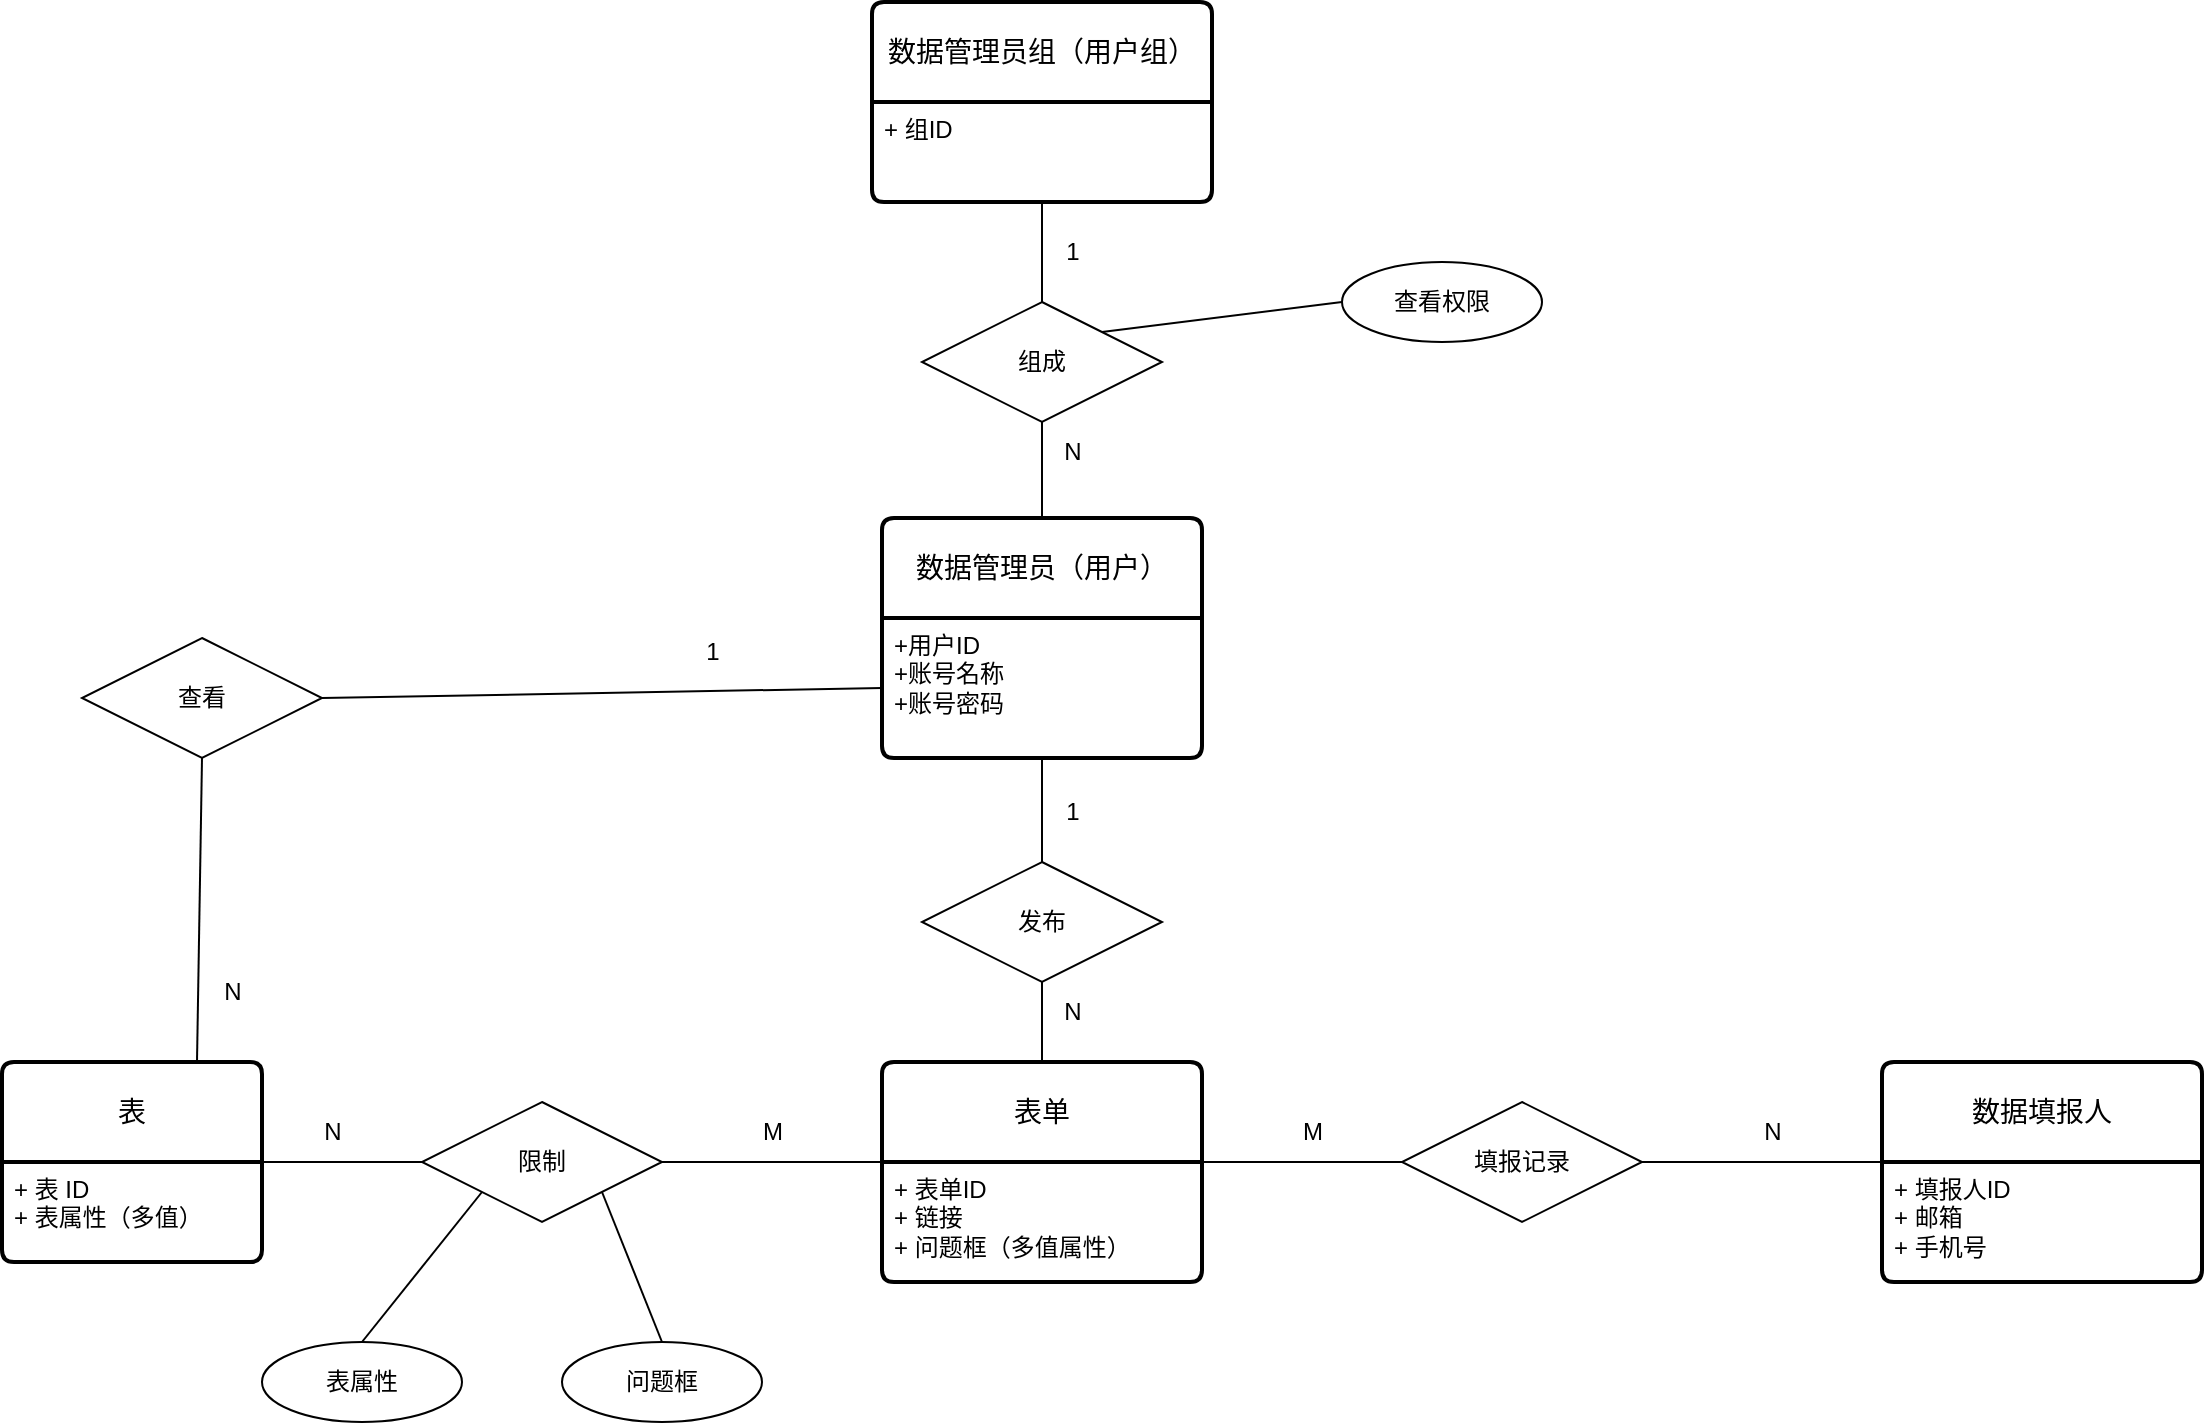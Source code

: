<mxfile version="21.2.9" type="github" pages="2">
  <diagram id="R2lEEEUBdFMjLlhIrx00" name="Page-1">
    <mxGraphModel dx="2921" dy="654" grid="1" gridSize="10" guides="1" tooltips="1" connect="1" arrows="1" fold="1" page="1" pageScale="1" pageWidth="850" pageHeight="1100" math="0" shadow="0" extFonts="Permanent Marker^https://fonts.googleapis.com/css?family=Permanent+Marker">
      <root>
        <mxCell id="0" />
        <mxCell id="1" parent="0" />
        <mxCell id="9C5uHUtw3XRIwAUSBdwF-1" value="数据管理员（用户）" style="swimlane;childLayout=stackLayout;horizontal=1;startSize=50;horizontalStack=0;rounded=1;fontSize=14;fontStyle=0;strokeWidth=2;resizeParent=0;resizeLast=1;shadow=0;dashed=0;align=center;arcSize=4;whiteSpace=wrap;html=1;" parent="1" vertex="1">
          <mxGeometry x="-820" y="378" width="160" height="120" as="geometry" />
        </mxCell>
        <mxCell id="9C5uHUtw3XRIwAUSBdwF-2" value="+用户ID&lt;br&gt;+账号名称&lt;br&gt;+账号密码" style="align=left;strokeColor=none;fillColor=none;spacingLeft=4;fontSize=12;verticalAlign=top;resizable=0;rotatable=0;part=1;html=1;" parent="9C5uHUtw3XRIwAUSBdwF-1" vertex="1">
          <mxGeometry y="50" width="160" height="70" as="geometry" />
        </mxCell>
        <mxCell id="9C5uHUtw3XRIwAUSBdwF-3" value="数据填报人" style="swimlane;childLayout=stackLayout;horizontal=1;startSize=50;horizontalStack=0;rounded=1;fontSize=14;fontStyle=0;strokeWidth=2;resizeParent=0;resizeLast=1;shadow=0;dashed=0;align=center;arcSize=4;whiteSpace=wrap;html=1;" parent="1" vertex="1">
          <mxGeometry x="-320" y="650" width="160" height="110" as="geometry" />
        </mxCell>
        <mxCell id="9C5uHUtw3XRIwAUSBdwF-4" value="+ 填报人ID&lt;br&gt;+ 邮箱&lt;br&gt;+ 手机号" style="align=left;strokeColor=none;fillColor=none;spacingLeft=4;fontSize=12;verticalAlign=top;resizable=0;rotatable=0;part=1;html=1;" parent="9C5uHUtw3XRIwAUSBdwF-3" vertex="1">
          <mxGeometry y="50" width="160" height="60" as="geometry" />
        </mxCell>
        <mxCell id="9C5uHUtw3XRIwAUSBdwF-5" value="数据管理员组（用户组）" style="swimlane;childLayout=stackLayout;horizontal=1;startSize=50;horizontalStack=0;rounded=1;fontSize=14;fontStyle=0;strokeWidth=2;resizeParent=0;resizeLast=1;shadow=0;dashed=0;align=center;arcSize=4;whiteSpace=wrap;html=1;" parent="1" vertex="1">
          <mxGeometry x="-825" y="120" width="170" height="100" as="geometry" />
        </mxCell>
        <mxCell id="9C5uHUtw3XRIwAUSBdwF-6" value="+ 组ID" style="align=left;strokeColor=none;fillColor=none;spacingLeft=4;fontSize=12;verticalAlign=top;resizable=0;rotatable=0;part=1;html=1;" parent="9C5uHUtw3XRIwAUSBdwF-5" vertex="1">
          <mxGeometry y="50" width="170" height="50" as="geometry" />
        </mxCell>
        <mxCell id="9C5uHUtw3XRIwAUSBdwF-10" value="表单" style="swimlane;childLayout=stackLayout;horizontal=1;startSize=50;horizontalStack=0;rounded=1;fontSize=14;fontStyle=0;strokeWidth=2;resizeParent=0;resizeLast=1;shadow=0;dashed=0;align=center;arcSize=4;whiteSpace=wrap;html=1;" parent="1" vertex="1">
          <mxGeometry x="-820" y="650" width="160" height="110" as="geometry" />
        </mxCell>
        <mxCell id="9C5uHUtw3XRIwAUSBdwF-11" value="+ 表单ID&lt;br&gt;+ 链接&lt;br&gt;+ 问题框（多值属性）" style="align=left;strokeColor=none;fillColor=none;spacingLeft=4;fontSize=12;verticalAlign=top;resizable=0;rotatable=0;part=1;html=1;" parent="9C5uHUtw3XRIwAUSBdwF-10" vertex="1">
          <mxGeometry y="50" width="160" height="60" as="geometry" />
        </mxCell>
        <mxCell id="9C5uHUtw3XRIwAUSBdwF-19" value="发布" style="shape=rhombus;perimeter=rhombusPerimeter;whiteSpace=wrap;html=1;align=center;" parent="1" vertex="1">
          <mxGeometry x="-800" y="550" width="120" height="60" as="geometry" />
        </mxCell>
        <mxCell id="9C5uHUtw3XRIwAUSBdwF-20" value="" style="endArrow=none;html=1;rounded=0;exitX=0.5;exitY=1;exitDx=0;exitDy=0;entryX=0.5;entryY=0;entryDx=0;entryDy=0;" parent="1" source="9C5uHUtw3XRIwAUSBdwF-2" target="9C5uHUtw3XRIwAUSBdwF-19" edge="1">
          <mxGeometry relative="1" as="geometry">
            <mxPoint x="-760" y="520" as="sourcePoint" />
            <mxPoint x="-400" y="600" as="targetPoint" />
          </mxGeometry>
        </mxCell>
        <mxCell id="9C5uHUtw3XRIwAUSBdwF-21" value="" style="endArrow=none;html=1;rounded=0;exitX=0.5;exitY=1;exitDx=0;exitDy=0;entryX=0.5;entryY=0;entryDx=0;entryDy=0;" parent="1" source="9C5uHUtw3XRIwAUSBdwF-19" target="9C5uHUtw3XRIwAUSBdwF-10" edge="1">
          <mxGeometry relative="1" as="geometry">
            <mxPoint x="-600" y="630" as="sourcePoint" />
            <mxPoint x="-440" y="630" as="targetPoint" />
          </mxGeometry>
        </mxCell>
        <mxCell id="9C5uHUtw3XRIwAUSBdwF-24" value="1" style="text;html=1;align=center;verticalAlign=middle;resizable=0;points=[];autosize=1;strokeColor=none;fillColor=none;" parent="1" vertex="1">
          <mxGeometry x="-740" y="510" width="30" height="30" as="geometry" />
        </mxCell>
        <mxCell id="9C5uHUtw3XRIwAUSBdwF-25" value="N" style="text;html=1;align=center;verticalAlign=middle;resizable=0;points=[];autosize=1;strokeColor=none;fillColor=none;" parent="1" vertex="1">
          <mxGeometry x="-740" y="610" width="30" height="30" as="geometry" />
        </mxCell>
        <mxCell id="9C5uHUtw3XRIwAUSBdwF-28" value="填报记录" style="shape=rhombus;perimeter=rhombusPerimeter;whiteSpace=wrap;html=1;align=center;" parent="1" vertex="1">
          <mxGeometry x="-560" y="670" width="120" height="60" as="geometry" />
        </mxCell>
        <mxCell id="9C5uHUtw3XRIwAUSBdwF-29" value="" style="endArrow=none;html=1;rounded=0;exitX=1;exitY=0;exitDx=0;exitDy=0;entryX=0;entryY=0.5;entryDx=0;entryDy=0;" parent="1" source="9C5uHUtw3XRIwAUSBdwF-11" target="9C5uHUtw3XRIwAUSBdwF-28" edge="1">
          <mxGeometry relative="1" as="geometry">
            <mxPoint x="-620" y="560" as="sourcePoint" />
            <mxPoint x="-460" y="560" as="targetPoint" />
          </mxGeometry>
        </mxCell>
        <mxCell id="9C5uHUtw3XRIwAUSBdwF-30" value="" style="endArrow=none;html=1;rounded=0;exitX=1;exitY=0.5;exitDx=0;exitDy=0;entryX=0;entryY=0;entryDx=0;entryDy=0;" parent="1" source="9C5uHUtw3XRIwAUSBdwF-28" target="9C5uHUtw3XRIwAUSBdwF-4" edge="1">
          <mxGeometry relative="1" as="geometry">
            <mxPoint x="-420" y="570" as="sourcePoint" />
            <mxPoint x="-260" y="570" as="targetPoint" />
          </mxGeometry>
        </mxCell>
        <mxCell id="9C5uHUtw3XRIwAUSBdwF-31" value="M" style="text;html=1;align=center;verticalAlign=middle;resizable=0;points=[];autosize=1;strokeColor=none;fillColor=none;" parent="1" vertex="1">
          <mxGeometry x="-620" y="670" width="30" height="30" as="geometry" />
        </mxCell>
        <mxCell id="9C5uHUtw3XRIwAUSBdwF-32" value="N" style="text;html=1;align=center;verticalAlign=middle;resizable=0;points=[];autosize=1;strokeColor=none;fillColor=none;" parent="1" vertex="1">
          <mxGeometry x="-390" y="670" width="30" height="30" as="geometry" />
        </mxCell>
        <mxCell id="9C5uHUtw3XRIwAUSBdwF-33" value="表" style="swimlane;childLayout=stackLayout;horizontal=1;startSize=50;horizontalStack=0;rounded=1;fontSize=14;fontStyle=0;strokeWidth=2;resizeParent=0;resizeLast=1;shadow=0;dashed=0;align=center;arcSize=4;whiteSpace=wrap;html=1;" parent="1" vertex="1">
          <mxGeometry x="-1260" y="650" width="130" height="100" as="geometry" />
        </mxCell>
        <mxCell id="9C5uHUtw3XRIwAUSBdwF-34" value="+ 表 ID&lt;br&gt;+ 表属性（多值）" style="align=left;strokeColor=none;fillColor=none;spacingLeft=4;fontSize=12;verticalAlign=top;resizable=0;rotatable=0;part=1;html=1;" parent="9C5uHUtw3XRIwAUSBdwF-33" vertex="1">
          <mxGeometry y="50" width="130" height="50" as="geometry" />
        </mxCell>
        <mxCell id="9C5uHUtw3XRIwAUSBdwF-39" value="限制" style="shape=rhombus;perimeter=rhombusPerimeter;whiteSpace=wrap;html=1;align=center;" parent="1" vertex="1">
          <mxGeometry x="-1050" y="670" width="120" height="60" as="geometry" />
        </mxCell>
        <mxCell id="9C5uHUtw3XRIwAUSBdwF-43" value="M" style="text;html=1;align=center;verticalAlign=middle;resizable=0;points=[];autosize=1;strokeColor=none;fillColor=none;" parent="1" vertex="1">
          <mxGeometry x="-890" y="670" width="30" height="30" as="geometry" />
        </mxCell>
        <mxCell id="9C5uHUtw3XRIwAUSBdwF-47" value="组成" style="shape=rhombus;perimeter=rhombusPerimeter;whiteSpace=wrap;html=1;align=center;" parent="1" vertex="1">
          <mxGeometry x="-800" y="270" width="120" height="60" as="geometry" />
        </mxCell>
        <mxCell id="9C5uHUtw3XRIwAUSBdwF-49" value="" style="endArrow=none;html=1;rounded=0;exitX=0.5;exitY=0;exitDx=0;exitDy=0;entryX=0.5;entryY=1;entryDx=0;entryDy=0;" parent="1" source="9C5uHUtw3XRIwAUSBdwF-1" target="9C5uHUtw3XRIwAUSBdwF-47" edge="1">
          <mxGeometry relative="1" as="geometry">
            <mxPoint x="-960" y="210" as="sourcePoint" />
            <mxPoint x="-800" y="210" as="targetPoint" />
          </mxGeometry>
        </mxCell>
        <mxCell id="9C5uHUtw3XRIwAUSBdwF-50" value="1" style="text;html=1;align=center;verticalAlign=middle;resizable=0;points=[];autosize=1;strokeColor=none;fillColor=none;" parent="1" vertex="1">
          <mxGeometry x="-740" y="230" width="30" height="30" as="geometry" />
        </mxCell>
        <mxCell id="9C5uHUtw3XRIwAUSBdwF-51" value="N" style="text;html=1;align=center;verticalAlign=middle;resizable=0;points=[];autosize=1;strokeColor=none;fillColor=none;" parent="1" vertex="1">
          <mxGeometry x="-740" y="330" width="30" height="30" as="geometry" />
        </mxCell>
        <mxCell id="J2V1KNj4vQpJaKVGJp8j-3" value="" style="endArrow=none;html=1;rounded=0;exitX=1;exitY=0.5;exitDx=0;exitDy=0;entryX=0;entryY=0;entryDx=0;entryDy=0;" parent="1" source="9C5uHUtw3XRIwAUSBdwF-39" target="9C5uHUtw3XRIwAUSBdwF-11" edge="1">
          <mxGeometry width="50" height="50" relative="1" as="geometry">
            <mxPoint x="-1170" y="590" as="sourcePoint" />
            <mxPoint x="-1120" y="540" as="targetPoint" />
          </mxGeometry>
        </mxCell>
        <mxCell id="J2V1KNj4vQpJaKVGJp8j-5" value="" style="endArrow=none;html=1;rounded=0;exitX=1;exitY=0;exitDx=0;exitDy=0;entryX=0;entryY=0.5;entryDx=0;entryDy=0;" parent="1" source="9C5uHUtw3XRIwAUSBdwF-34" target="9C5uHUtw3XRIwAUSBdwF-39" edge="1">
          <mxGeometry width="50" height="50" relative="1" as="geometry">
            <mxPoint x="-1080" y="650" as="sourcePoint" />
            <mxPoint x="-1030" y="600" as="targetPoint" />
          </mxGeometry>
        </mxCell>
        <mxCell id="J2V1KNj4vQpJaKVGJp8j-6" value="" style="endArrow=none;html=1;rounded=0;entryX=0.5;entryY=1;entryDx=0;entryDy=0;exitX=0.5;exitY=0;exitDx=0;exitDy=0;" parent="1" source="9C5uHUtw3XRIwAUSBdwF-47" target="9C5uHUtw3XRIwAUSBdwF-6" edge="1">
          <mxGeometry width="50" height="50" relative="1" as="geometry">
            <mxPoint x="-1100" y="390" as="sourcePoint" />
            <mxPoint x="-1050" y="340" as="targetPoint" />
          </mxGeometry>
        </mxCell>
        <mxCell id="J2V1KNj4vQpJaKVGJp8j-8" value="查看" style="shape=rhombus;perimeter=rhombusPerimeter;whiteSpace=wrap;html=1;align=center;" parent="1" vertex="1">
          <mxGeometry x="-1220" y="438" width="120" height="60" as="geometry" />
        </mxCell>
        <mxCell id="J2V1KNj4vQpJaKVGJp8j-10" value="" style="endArrow=none;html=1;rounded=0;exitX=1;exitY=0.5;exitDx=0;exitDy=0;entryX=0;entryY=0.5;entryDx=0;entryDy=0;" parent="1" source="J2V1KNj4vQpJaKVGJp8j-8" target="9C5uHUtw3XRIwAUSBdwF-2" edge="1">
          <mxGeometry relative="1" as="geometry">
            <mxPoint x="-1050" y="440" as="sourcePoint" />
            <mxPoint x="-890" y="440" as="targetPoint" />
          </mxGeometry>
        </mxCell>
        <mxCell id="J2V1KNj4vQpJaKVGJp8j-11" value="" style="endArrow=none;html=1;rounded=0;exitX=0.5;exitY=1;exitDx=0;exitDy=0;entryX=0.75;entryY=0;entryDx=0;entryDy=0;" parent="1" source="J2V1KNj4vQpJaKVGJp8j-8" target="9C5uHUtw3XRIwAUSBdwF-33" edge="1">
          <mxGeometry relative="1" as="geometry">
            <mxPoint x="-955" y="570" as="sourcePoint" />
            <mxPoint x="-795" y="570" as="targetPoint" />
          </mxGeometry>
        </mxCell>
        <mxCell id="J2V1KNj4vQpJaKVGJp8j-12" value="1" style="text;html=1;align=center;verticalAlign=middle;resizable=0;points=[];autosize=1;strokeColor=none;fillColor=none;" parent="1" vertex="1">
          <mxGeometry x="-920" y="430" width="30" height="30" as="geometry" />
        </mxCell>
        <mxCell id="J2V1KNj4vQpJaKVGJp8j-13" value="N" style="text;html=1;align=center;verticalAlign=middle;resizable=0;points=[];autosize=1;strokeColor=none;fillColor=none;" parent="1" vertex="1">
          <mxGeometry x="-1160" y="600" width="30" height="30" as="geometry" />
        </mxCell>
        <mxCell id="J2V1KNj4vQpJaKVGJp8j-14" value="查看权限" style="ellipse;whiteSpace=wrap;html=1;align=center;" parent="1" vertex="1">
          <mxGeometry x="-590" y="250" width="100" height="40" as="geometry" />
        </mxCell>
        <mxCell id="J2V1KNj4vQpJaKVGJp8j-15" value="" style="endArrow=none;html=1;rounded=0;exitX=1;exitY=0;exitDx=0;exitDy=0;entryX=0;entryY=0.5;entryDx=0;entryDy=0;" parent="1" source="9C5uHUtw3XRIwAUSBdwF-47" target="J2V1KNj4vQpJaKVGJp8j-14" edge="1">
          <mxGeometry relative="1" as="geometry">
            <mxPoint x="-650" y="250" as="sourcePoint" />
            <mxPoint x="-490" y="250" as="targetPoint" />
          </mxGeometry>
        </mxCell>
        <mxCell id="J2V1KNj4vQpJaKVGJp8j-16" value="表属性" style="ellipse;whiteSpace=wrap;html=1;align=center;" parent="1" vertex="1">
          <mxGeometry x="-1130" y="790" width="100" height="40" as="geometry" />
        </mxCell>
        <mxCell id="J2V1KNj4vQpJaKVGJp8j-19" value="问题框" style="ellipse;whiteSpace=wrap;html=1;align=center;" parent="1" vertex="1">
          <mxGeometry x="-980" y="790" width="100" height="40" as="geometry" />
        </mxCell>
        <mxCell id="J2V1KNj4vQpJaKVGJp8j-20" value="N" style="text;html=1;align=center;verticalAlign=middle;resizable=0;points=[];autosize=1;strokeColor=none;fillColor=none;" parent="1" vertex="1">
          <mxGeometry x="-1110" y="670" width="30" height="30" as="geometry" />
        </mxCell>
        <mxCell id="J2V1KNj4vQpJaKVGJp8j-21" value="" style="endArrow=none;html=1;rounded=0;exitX=0;exitY=1;exitDx=0;exitDy=0;entryX=0.5;entryY=0;entryDx=0;entryDy=0;" parent="1" source="9C5uHUtw3XRIwAUSBdwF-39" target="J2V1KNj4vQpJaKVGJp8j-16" edge="1">
          <mxGeometry relative="1" as="geometry">
            <mxPoint x="-1210" y="890" as="sourcePoint" />
            <mxPoint x="-1050" y="890" as="targetPoint" />
          </mxGeometry>
        </mxCell>
        <mxCell id="J2V1KNj4vQpJaKVGJp8j-23" value="" style="endArrow=none;html=1;rounded=0;exitX=1;exitY=1;exitDx=0;exitDy=0;entryX=0.5;entryY=0;entryDx=0;entryDy=0;" parent="1" source="9C5uHUtw3XRIwAUSBdwF-39" target="J2V1KNj4vQpJaKVGJp8j-19" edge="1">
          <mxGeometry relative="1" as="geometry">
            <mxPoint x="-990" y="950" as="sourcePoint" />
            <mxPoint x="-830" y="950" as="targetPoint" />
          </mxGeometry>
        </mxCell>
      </root>
    </mxGraphModel>
  </diagram>
  <diagram id="2O3qAa9MsZX0vWhNaRk7" name="第 2 页">
    <mxGraphModel dx="1221" dy="654" grid="1" gridSize="10" guides="1" tooltips="1" connect="1" arrows="1" fold="1" page="1" pageScale="1" pageWidth="827" pageHeight="1169" math="0" shadow="0">
      <root>
        <mxCell id="0" />
        <mxCell id="1" parent="0" />
        <mxCell id="6zP1surcg9dPpU2-RCiG-1" value="" style="shape=umlLifeline;perimeter=lifelinePerimeter;whiteSpace=wrap;html=1;container=1;dropTarget=0;collapsible=0;recursiveResize=0;outlineConnect=0;portConstraint=eastwest;newEdgeStyle={&quot;edgeStyle&quot;:&quot;elbowEdgeStyle&quot;,&quot;elbow&quot;:&quot;vertical&quot;,&quot;curved&quot;:0,&quot;rounded&quot;:0};participant=umlActor;" parent="1" vertex="1">
          <mxGeometry x="955" y="100" width="20" height="400" as="geometry" />
        </mxCell>
        <mxCell id="6zP1surcg9dPpU2-RCiG-2" value="" style="shape=umlLifeline;perimeter=lifelinePerimeter;whiteSpace=wrap;html=1;container=1;dropTarget=0;collapsible=0;recursiveResize=0;outlineConnect=0;portConstraint=eastwest;newEdgeStyle={&quot;edgeStyle&quot;:&quot;elbowEdgeStyle&quot;,&quot;elbow&quot;:&quot;vertical&quot;,&quot;curved&quot;:0,&quot;rounded&quot;:0};participant=umlEntity;" parent="1" vertex="1">
          <mxGeometry x="1115" y="100" width="40" height="400" as="geometry" />
        </mxCell>
        <mxCell id="6zP1surcg9dPpU2-RCiG-3" value="数据管理员" style="text;html=1;align=center;verticalAlign=middle;resizable=0;points=[];autosize=1;strokeColor=none;fillColor=none;" parent="1" vertex="1">
          <mxGeometry x="925" y="60" width="80" height="30" as="geometry" />
        </mxCell>
        <mxCell id="6zP1surcg9dPpU2-RCiG-4" value="客户端界面" style="text;html=1;align=center;verticalAlign=middle;resizable=0;points=[];autosize=1;strokeColor=none;fillColor=none;" parent="1" vertex="1">
          <mxGeometry x="1095" y="60" width="80" height="30" as="geometry" />
        </mxCell>
        <mxCell id="6zP1surcg9dPpU2-RCiG-5" value="" style="shape=umlLifeline;perimeter=lifelinePerimeter;whiteSpace=wrap;html=1;container=1;dropTarget=0;collapsible=0;recursiveResize=0;outlineConnect=0;portConstraint=eastwest;newEdgeStyle={&quot;edgeStyle&quot;:&quot;elbowEdgeStyle&quot;,&quot;elbow&quot;:&quot;vertical&quot;,&quot;curved&quot;:0,&quot;rounded&quot;:0};participant=umlEntity;" parent="1" vertex="1">
          <mxGeometry x="1548" y="100" width="40" height="380" as="geometry" />
        </mxCell>
        <mxCell id="6zP1surcg9dPpU2-RCiG-6" value="" style="shape=umlLifeline;perimeter=lifelinePerimeter;whiteSpace=wrap;html=1;container=1;dropTarget=0;collapsible=0;recursiveResize=0;outlineConnect=0;portConstraint=eastwest;newEdgeStyle={&quot;edgeStyle&quot;:&quot;elbowEdgeStyle&quot;,&quot;elbow&quot;:&quot;vertical&quot;,&quot;curved&quot;:0,&quot;rounded&quot;:0};participant=umlEntity;" parent="1" vertex="1">
          <mxGeometry x="1343" y="100" width="40" height="390" as="geometry" />
        </mxCell>
        <mxCell id="6zP1surcg9dPpU2-RCiG-7" value="" style="shape=umlLifeline;perimeter=lifelinePerimeter;whiteSpace=wrap;html=1;container=1;dropTarget=0;collapsible=0;recursiveResize=0;outlineConnect=0;portConstraint=eastwest;newEdgeStyle={&quot;edgeStyle&quot;:&quot;elbowEdgeStyle&quot;,&quot;elbow&quot;:&quot;vertical&quot;,&quot;curved&quot;:0,&quot;rounded&quot;:0};participant=umlEntity;" parent="1" vertex="1">
          <mxGeometry x="1548" y="640" width="40" height="300" as="geometry" />
        </mxCell>
        <mxCell id="6zP1surcg9dPpU2-RCiG-8" value="登录+定义数据模式：" style="text;html=1;align=center;verticalAlign=middle;resizable=0;points=[];autosize=1;strokeColor=none;fillColor=none;" parent="1" vertex="1">
          <mxGeometry x="850" y="20" width="140" height="30" as="geometry" />
        </mxCell>
        <mxCell id="6zP1surcg9dPpU2-RCiG-9" value="后台" style="text;html=1;align=center;verticalAlign=middle;resizable=0;points=[];autosize=1;strokeColor=none;fillColor=none;" parent="1" vertex="1">
          <mxGeometry x="1338" y="60" width="50" height="30" as="geometry" />
        </mxCell>
        <mxCell id="6zP1surcg9dPpU2-RCiG-10" value="手机号+密码登录" style="html=1;verticalAlign=bottom;endArrow=block;edgeStyle=elbowEdgeStyle;elbow=vertical;curved=0;rounded=0;" parent="1" edge="1">
          <mxGeometry width="80" relative="1" as="geometry">
            <mxPoint x="1005" y="170" as="sourcePoint" />
            <mxPoint x="1085" y="170" as="targetPoint" />
          </mxGeometry>
        </mxCell>
        <mxCell id="6zP1surcg9dPpU2-RCiG-11" value="return" style="html=1;verticalAlign=bottom;endArrow=open;dashed=1;endSize=8;edgeStyle=elbowEdgeStyle;elbow=vertical;curved=0;rounded=0;" parent="1" edge="1">
          <mxGeometry relative="1" as="geometry">
            <mxPoint x="1085" y="230" as="sourcePoint" />
            <mxPoint x="1005" y="230" as="targetPoint" />
          </mxGeometry>
        </mxCell>
        <mxCell id="6zP1surcg9dPpU2-RCiG-13" value="手机号+密码登录" style="html=1;verticalAlign=bottom;endArrow=block;edgeStyle=elbowEdgeStyle;elbow=vertical;curved=0;rounded=0;" parent="1" edge="1">
          <mxGeometry width="80" relative="1" as="geometry">
            <mxPoint x="1218" y="170" as="sourcePoint" />
            <mxPoint x="1298" y="170" as="targetPoint" />
            <Array as="points">
              <mxPoint x="1260" y="180" />
            </Array>
          </mxGeometry>
        </mxCell>
        <mxCell id="6zP1surcg9dPpU2-RCiG-15" value="return" style="html=1;verticalAlign=bottom;endArrow=open;dashed=1;endSize=8;edgeStyle=elbowEdgeStyle;elbow=vertical;curved=0;rounded=0;" parent="1" edge="1">
          <mxGeometry relative="1" as="geometry">
            <mxPoint x="1298" y="220" as="sourcePoint" />
            <mxPoint x="1218" y="220" as="targetPoint" />
          </mxGeometry>
        </mxCell>
        <mxCell id="6zP1surcg9dPpU2-RCiG-16" value="点击创建页面按钮" style="html=1;verticalAlign=bottom;endArrow=block;edgeStyle=elbowEdgeStyle;elbow=vertical;curved=0;rounded=0;" parent="1" edge="1">
          <mxGeometry width="80" relative="1" as="geometry">
            <mxPoint x="1005" y="280" as="sourcePoint" />
            <mxPoint x="1085" y="280" as="targetPoint" />
          </mxGeometry>
        </mxCell>
        <mxCell id="6zP1surcg9dPpU2-RCiG-17" value="return" style="html=1;verticalAlign=bottom;endArrow=open;dashed=1;endSize=8;edgeStyle=elbowEdgeStyle;elbow=vertical;curved=0;rounded=0;" parent="1" edge="1">
          <mxGeometry relative="1" as="geometry">
            <mxPoint x="1085" y="310" as="sourcePoint" />
            <mxPoint x="1005" y="310" as="targetPoint" />
          </mxGeometry>
        </mxCell>
        <mxCell id="6zP1surcg9dPpU2-RCiG-18" value="dispatch" style="html=1;verticalAlign=bottom;endArrow=block;edgeStyle=elbowEdgeStyle;elbow=vertical;curved=0;rounded=0;" parent="1" edge="1">
          <mxGeometry width="80" relative="1" as="geometry">
            <mxPoint x="680" y="50" as="sourcePoint" />
            <mxPoint x="760" y="50" as="targetPoint" />
          </mxGeometry>
        </mxCell>
        <mxCell id="6zP1surcg9dPpU2-RCiG-19" value="return" style="html=1;verticalAlign=bottom;endArrow=open;dashed=1;endSize=8;edgeStyle=elbowEdgeStyle;elbow=vertical;curved=0;rounded=0;" parent="1" edge="1">
          <mxGeometry relative="1" as="geometry">
            <mxPoint x="750" y="120" as="sourcePoint" />
            <mxPoint x="670" y="120" as="targetPoint" />
          </mxGeometry>
        </mxCell>
        <mxCell id="6zP1surcg9dPpU2-RCiG-20" value="交互" style="html=1;verticalAlign=bottom;endArrow=block;edgeStyle=elbowEdgeStyle;elbow=vertical;curved=0;rounded=0;" parent="1" edge="1">
          <mxGeometry width="80" relative="1" as="geometry">
            <mxPoint x="1000" y="350" as="sourcePoint" />
            <mxPoint x="1080" y="350" as="targetPoint" />
          </mxGeometry>
        </mxCell>
        <mxCell id="6zP1surcg9dPpU2-RCiG-21" value="注：（1）交互内容：填写表名称、字段名称及类型、主键、是否非空、自增" style="text;html=1;align=center;verticalAlign=middle;resizable=0;points=[];autosize=1;strokeColor=none;fillColor=none;" parent="1" vertex="1">
          <mxGeometry x="860" y="510" width="430" height="30" as="geometry" />
        </mxCell>
        <mxCell id="6zP1surcg9dPpU2-RCiG-22" value="发送创建的各表信息" style="html=1;verticalAlign=bottom;endArrow=block;edgeStyle=elbowEdgeStyle;elbow=vertical;curved=0;rounded=0;" parent="1" edge="1">
          <mxGeometry width="80" relative="1" as="geometry">
            <mxPoint x="1201" y="360" as="sourcePoint" />
            <mxPoint x="1281" y="360" as="targetPoint" />
          </mxGeometry>
        </mxCell>
        <mxCell id="6zP1surcg9dPpU2-RCiG-23" value="返回失败或成功信息" style="html=1;verticalAlign=bottom;endArrow=open;dashed=1;endSize=8;edgeStyle=elbowEdgeStyle;elbow=vertical;curved=0;rounded=0;" parent="1" edge="1">
          <mxGeometry relative="1" as="geometry">
            <mxPoint x="1281" y="410" as="sourcePoint" />
            <mxPoint x="1201" y="410" as="targetPoint" />
          </mxGeometry>
        </mxCell>
        <mxCell id="6zP1surcg9dPpU2-RCiG-24" value="返回失败或成功信息" style="html=1;verticalAlign=bottom;endArrow=open;dashed=1;endSize=8;edgeStyle=elbowEdgeStyle;elbow=vertical;curved=0;rounded=0;" parent="1" edge="1">
          <mxGeometry relative="1" as="geometry">
            <mxPoint x="1085" y="420" as="sourcePoint" />
            <mxPoint x="1005" y="420" as="targetPoint" />
          </mxGeometry>
        </mxCell>
        <mxCell id="6zP1surcg9dPpU2-RCiG-25" value="" style="shape=umlLifeline;perimeter=lifelinePerimeter;whiteSpace=wrap;html=1;container=1;dropTarget=0;collapsible=0;recursiveResize=0;outlineConnect=0;portConstraint=eastwest;newEdgeStyle={&quot;edgeStyle&quot;:&quot;elbowEdgeStyle&quot;,&quot;elbow&quot;:&quot;vertical&quot;,&quot;curved&quot;:0,&quot;rounded&quot;:0};participant=umlActor;" parent="1" vertex="1">
          <mxGeometry x="961" y="640" width="20" height="400" as="geometry" />
        </mxCell>
        <mxCell id="6zP1surcg9dPpU2-RCiG-26" value="" style="shape=umlLifeline;perimeter=lifelinePerimeter;whiteSpace=wrap;html=1;container=1;dropTarget=0;collapsible=0;recursiveResize=0;outlineConnect=0;portConstraint=eastwest;newEdgeStyle={&quot;edgeStyle&quot;:&quot;elbowEdgeStyle&quot;,&quot;elbow&quot;:&quot;vertical&quot;,&quot;curved&quot;:0,&quot;rounded&quot;:0};participant=umlEntity;" parent="1" vertex="1">
          <mxGeometry x="1121" y="640" width="40" height="400" as="geometry" />
        </mxCell>
        <mxCell id="6zP1surcg9dPpU2-RCiG-27" value="数据管理员" style="text;html=1;align=center;verticalAlign=middle;resizable=0;points=[];autosize=1;strokeColor=none;fillColor=none;" parent="1" vertex="1">
          <mxGeometry x="931" y="600" width="80" height="30" as="geometry" />
        </mxCell>
        <mxCell id="6zP1surcg9dPpU2-RCiG-28" value="客户端界面" style="text;html=1;align=center;verticalAlign=middle;resizable=0;points=[];autosize=1;strokeColor=none;fillColor=none;" parent="1" vertex="1">
          <mxGeometry x="1101" y="600" width="80" height="30" as="geometry" />
        </mxCell>
        <mxCell id="6zP1surcg9dPpU2-RCiG-29" value="" style="shape=umlLifeline;perimeter=lifelinePerimeter;whiteSpace=wrap;html=1;container=1;dropTarget=0;collapsible=0;recursiveResize=0;outlineConnect=0;portConstraint=eastwest;newEdgeStyle={&quot;edgeStyle&quot;:&quot;elbowEdgeStyle&quot;,&quot;elbow&quot;:&quot;vertical&quot;,&quot;curved&quot;:0,&quot;rounded&quot;:0};participant=umlEntity;" parent="1" vertex="1">
          <mxGeometry x="1349" y="640" width="40" height="390" as="geometry" />
        </mxCell>
        <mxCell id="6zP1surcg9dPpU2-RCiG-30" value="查询数据模式：" style="text;html=1;align=center;verticalAlign=middle;resizable=0;points=[];autosize=1;strokeColor=none;fillColor=none;" parent="1" vertex="1">
          <mxGeometry x="871" y="560" width="110" height="30" as="geometry" />
        </mxCell>
        <mxCell id="6zP1surcg9dPpU2-RCiG-31" value="后台+数据库" style="text;html=1;align=center;verticalAlign=middle;resizable=0;points=[];autosize=1;strokeColor=none;fillColor=none;" parent="1" vertex="1">
          <mxGeometry x="1324" y="600" width="90" height="30" as="geometry" />
        </mxCell>
        <mxCell id="6zP1surcg9dPpU2-RCiG-36" value="点击查询页面按钮" style="html=1;verticalAlign=bottom;endArrow=block;edgeStyle=elbowEdgeStyle;elbow=vertical;curved=0;rounded=0;" parent="1" edge="1">
          <mxGeometry width="80" relative="1" as="geometry">
            <mxPoint x="1016" y="740" as="sourcePoint" />
            <mxPoint x="1096" y="740" as="targetPoint" />
          </mxGeometry>
        </mxCell>
        <mxCell id="6zP1surcg9dPpU2-RCiG-37" value="显示客户端解析的表（仿navicat）" style="html=1;verticalAlign=bottom;endArrow=open;dashed=1;endSize=8;edgeStyle=elbowEdgeStyle;elbow=vertical;curved=0;rounded=0;" parent="1" edge="1">
          <mxGeometry relative="1" as="geometry">
            <mxPoint x="1095" y="800" as="sourcePoint" />
            <mxPoint x="1015" y="800" as="targetPoint" />
            <mxPoint as="offset" />
          </mxGeometry>
        </mxCell>
        <mxCell id="6zP1surcg9dPpU2-RCiG-38" value="双击表" style="html=1;verticalAlign=bottom;endArrow=block;edgeStyle=elbowEdgeStyle;elbow=vertical;curved=0;rounded=0;" parent="1" edge="1">
          <mxGeometry width="80" relative="1" as="geometry">
            <mxPoint x="1011" y="870" as="sourcePoint" />
            <mxPoint x="1091" y="870" as="targetPoint" />
          </mxGeometry>
        </mxCell>
        <mxCell id="6zP1surcg9dPpU2-RCiG-39" value="根据管理员权限查询表" style="html=1;verticalAlign=bottom;endArrow=block;edgeStyle=elbowEdgeStyle;elbow=vertical;curved=0;rounded=0;" parent="1" edge="1">
          <mxGeometry width="80" relative="1" as="geometry">
            <mxPoint x="1220" y="750" as="sourcePoint" />
            <mxPoint x="1300" y="750" as="targetPoint" />
          </mxGeometry>
        </mxCell>
        <mxCell id="6zP1surcg9dPpU2-RCiG-40" value="返回失败或表数据" style="html=1;verticalAlign=bottom;endArrow=open;dashed=1;endSize=8;edgeStyle=elbowEdgeStyle;elbow=vertical;curved=0;rounded=0;" parent="1" edge="1">
          <mxGeometry relative="1" as="geometry">
            <mxPoint x="1290" y="930" as="sourcePoint" />
            <mxPoint x="1210" y="930" as="targetPoint" />
          </mxGeometry>
        </mxCell>
        <mxCell id="6zP1surcg9dPpU2-RCiG-41" value="返回失败或显示解析的表数据" style="html=1;verticalAlign=bottom;endArrow=open;dashed=1;endSize=8;edgeStyle=elbowEdgeStyle;elbow=vertical;curved=0;rounded=0;" parent="1" edge="1">
          <mxGeometry relative="1" as="geometry">
            <mxPoint x="1095" y="950" as="sourcePoint" />
            <mxPoint x="1015" y="950" as="targetPoint" />
            <mxPoint as="offset" />
          </mxGeometry>
        </mxCell>
        <mxCell id="6zP1surcg9dPpU2-RCiG-42" value="表信息或失败信息" style="html=1;verticalAlign=bottom;endArrow=open;dashed=1;endSize=8;edgeStyle=elbowEdgeStyle;elbow=vertical;curved=0;rounded=0;" parent="1" edge="1">
          <mxGeometry relative="1" as="geometry">
            <mxPoint x="1300" y="790" as="sourcePoint" />
            <mxPoint x="1220" y="790" as="targetPoint" />
          </mxGeometry>
        </mxCell>
        <mxCell id="6zP1surcg9dPpU2-RCiG-43" value="查询表内数据" style="html=1;verticalAlign=bottom;endArrow=block;edgeStyle=elbowEdgeStyle;elbow=vertical;curved=0;rounded=0;" parent="1" edge="1">
          <mxGeometry width="80" relative="1" as="geometry">
            <mxPoint x="1210" y="880" as="sourcePoint" />
            <mxPoint x="1290" y="880" as="targetPoint" />
          </mxGeometry>
        </mxCell>
        <mxCell id="6zP1surcg9dPpU2-RCiG-44" value="" style="shape=umlLifeline;perimeter=lifelinePerimeter;whiteSpace=wrap;html=1;container=1;dropTarget=0;collapsible=0;recursiveResize=0;outlineConnect=0;portConstraint=eastwest;newEdgeStyle={&quot;edgeStyle&quot;:&quot;elbowEdgeStyle&quot;,&quot;elbow&quot;:&quot;vertical&quot;,&quot;curved&quot;:0,&quot;rounded&quot;:0};participant=umlActor;" parent="1" vertex="1">
          <mxGeometry x="959.5" y="1140" width="20" height="400" as="geometry" />
        </mxCell>
        <mxCell id="6zP1surcg9dPpU2-RCiG-45" value="" style="shape=umlLifeline;perimeter=lifelinePerimeter;whiteSpace=wrap;html=1;container=1;dropTarget=0;collapsible=0;recursiveResize=0;outlineConnect=0;portConstraint=eastwest;newEdgeStyle={&quot;edgeStyle&quot;:&quot;elbowEdgeStyle&quot;,&quot;elbow&quot;:&quot;vertical&quot;,&quot;curved&quot;:0,&quot;rounded&quot;:0};participant=umlEntity;" parent="1" vertex="1">
          <mxGeometry x="1119.5" y="1140" width="40" height="400" as="geometry" />
        </mxCell>
        <mxCell id="6zP1surcg9dPpU2-RCiG-46" value="数据管理员" style="text;html=1;align=center;verticalAlign=middle;resizable=0;points=[];autosize=1;strokeColor=none;fillColor=none;" parent="1" vertex="1">
          <mxGeometry x="929.5" y="1100" width="80" height="30" as="geometry" />
        </mxCell>
        <mxCell id="6zP1surcg9dPpU2-RCiG-47" value="客户端界面" style="text;html=1;align=center;verticalAlign=middle;resizable=0;points=[];autosize=1;strokeColor=none;fillColor=none;" parent="1" vertex="1">
          <mxGeometry x="1099.5" y="1100" width="80" height="30" as="geometry" />
        </mxCell>
        <mxCell id="6zP1surcg9dPpU2-RCiG-48" value="" style="shape=umlLifeline;perimeter=lifelinePerimeter;whiteSpace=wrap;html=1;container=1;dropTarget=0;collapsible=0;recursiveResize=0;outlineConnect=0;portConstraint=eastwest;newEdgeStyle={&quot;edgeStyle&quot;:&quot;elbowEdgeStyle&quot;,&quot;elbow&quot;:&quot;vertical&quot;,&quot;curved&quot;:0,&quot;rounded&quot;:0};participant=umlEntity;" parent="1" vertex="1">
          <mxGeometry x="1347.5" y="1140" width="40" height="390" as="geometry" />
        </mxCell>
        <mxCell id="6zP1surcg9dPpU2-RCiG-49" value="修改数据模式：" style="text;html=1;align=center;verticalAlign=middle;resizable=0;points=[];autosize=1;strokeColor=none;fillColor=none;" parent="1" vertex="1">
          <mxGeometry x="869.5" y="1060" width="110" height="30" as="geometry" />
        </mxCell>
        <mxCell id="6zP1surcg9dPpU2-RCiG-50" value="后台+数据库" style="text;html=1;align=center;verticalAlign=middle;resizable=0;points=[];autosize=1;strokeColor=none;fillColor=none;" parent="1" vertex="1">
          <mxGeometry x="1322.5" y="1100" width="90" height="30" as="geometry" />
        </mxCell>
        <mxCell id="6zP1surcg9dPpU2-RCiG-51" value="点击修改页面按钮" style="html=1;verticalAlign=bottom;endArrow=block;edgeStyle=elbowEdgeStyle;elbow=vertical;curved=0;rounded=0;" parent="1" edge="1">
          <mxGeometry width="80" relative="1" as="geometry">
            <mxPoint x="1011" y="1220" as="sourcePoint" />
            <mxPoint x="1091" y="1220" as="targetPoint" />
          </mxGeometry>
        </mxCell>
        <mxCell id="6zP1surcg9dPpU2-RCiG-52" value="显示客户端解析的表的各字段" style="html=1;verticalAlign=bottom;endArrow=open;dashed=1;endSize=8;edgeStyle=elbowEdgeStyle;elbow=vertical;curved=0;rounded=0;" parent="1" edge="1">
          <mxGeometry relative="1" as="geometry">
            <mxPoint x="1089.5" y="1330" as="sourcePoint" />
            <mxPoint x="1009.5" y="1330" as="targetPoint" />
            <mxPoint as="offset" />
          </mxGeometry>
        </mxCell>
        <mxCell id="6zP1surcg9dPpU2-RCiG-53" value="增删改表的各字段" style="html=1;verticalAlign=bottom;endArrow=block;edgeStyle=elbowEdgeStyle;elbow=vertical;curved=0;rounded=0;" parent="1" edge="1">
          <mxGeometry width="80" relative="1" as="geometry">
            <mxPoint x="1009.5" y="1370" as="sourcePoint" />
            <mxPoint x="1089.5" y="1370" as="targetPoint" />
          </mxGeometry>
        </mxCell>
        <mxCell id="6zP1surcg9dPpU2-RCiG-54" value="根据管理员权限查询表" style="html=1;verticalAlign=bottom;endArrow=block;edgeStyle=elbowEdgeStyle;elbow=vertical;curved=0;rounded=0;" parent="1" edge="1">
          <mxGeometry width="80" relative="1" as="geometry">
            <mxPoint x="1218.5" y="1260" as="sourcePoint" />
            <mxPoint x="1298.5" y="1260" as="targetPoint" />
          </mxGeometry>
        </mxCell>
        <mxCell id="6zP1surcg9dPpU2-RCiG-55" value="返回成功或失败信息" style="html=1;verticalAlign=bottom;endArrow=open;dashed=1;endSize=8;edgeStyle=elbowEdgeStyle;elbow=vertical;curved=0;rounded=0;" parent="1" edge="1">
          <mxGeometry relative="1" as="geometry">
            <mxPoint x="1290" y="1470" as="sourcePoint" />
            <mxPoint x="1210" y="1470" as="targetPoint" />
            <mxPoint as="offset" />
          </mxGeometry>
        </mxCell>
        <mxCell id="6zP1surcg9dPpU2-RCiG-56" value="返回成功或失败信息" style="html=1;verticalAlign=bottom;endArrow=open;dashed=1;endSize=8;edgeStyle=elbowEdgeStyle;elbow=vertical;curved=0;rounded=0;" parent="1" edge="1">
          <mxGeometry relative="1" as="geometry">
            <mxPoint x="1091" y="1500" as="sourcePoint" />
            <mxPoint x="1011" y="1500" as="targetPoint" />
            <mxPoint as="offset" />
          </mxGeometry>
        </mxCell>
        <mxCell id="6zP1surcg9dPpU2-RCiG-57" value="返回表信息或失败信息" style="html=1;verticalAlign=bottom;endArrow=open;dashed=1;endSize=8;edgeStyle=elbowEdgeStyle;elbow=vertical;curved=0;rounded=0;" parent="1" edge="1">
          <mxGeometry relative="1" as="geometry">
            <mxPoint x="1298.5" y="1300" as="sourcePoint" />
            <mxPoint x="1218.5" y="1300" as="targetPoint" />
          </mxGeometry>
        </mxCell>
        <mxCell id="6zP1surcg9dPpU2-RCiG-58" value="发送修改数据" style="html=1;verticalAlign=bottom;endArrow=block;edgeStyle=elbowEdgeStyle;elbow=vertical;curved=0;rounded=0;" parent="1" edge="1">
          <mxGeometry width="80" relative="1" as="geometry">
            <mxPoint x="1210" y="1420" as="sourcePoint" />
            <mxPoint x="1290" y="1420" as="targetPoint" />
          </mxGeometry>
        </mxCell>
        <mxCell id="6zP1surcg9dPpU2-RCiG-59" value="选择要修改的表" style="html=1;verticalAlign=bottom;endArrow=block;edgeStyle=elbowEdgeStyle;elbow=vertical;curved=0;rounded=0;" parent="1" edge="1">
          <mxGeometry width="80" relative="1" as="geometry">
            <mxPoint x="1009.5" y="1250" as="sourcePoint" />
            <mxPoint x="1089.5" y="1250" as="targetPoint" />
          </mxGeometry>
        </mxCell>
        <mxCell id="6zP1surcg9dPpU2-RCiG-60" value="点击确认修改" style="html=1;verticalAlign=bottom;endArrow=block;edgeStyle=elbowEdgeStyle;elbow=vertical;curved=0;rounded=0;" parent="1" edge="1">
          <mxGeometry width="80" relative="1" as="geometry">
            <mxPoint x="1011" y="1400" as="sourcePoint" />
            <mxPoint x="1091" y="1400" as="targetPoint" />
          </mxGeometry>
        </mxCell>
        <mxCell id="K-CLstpttQTySyyyU35O-1" value="数据库" style="text;html=1;align=center;verticalAlign=middle;resizable=0;points=[];autosize=1;strokeColor=none;fillColor=none;" vertex="1" parent="1">
          <mxGeometry x="1500" y="48" width="60" height="30" as="geometry" />
        </mxCell>
        <mxCell id="K-CLstpttQTySyyyU35O-2" value="查询并进行核实" style="html=1;verticalAlign=bottom;endArrow=block;edgeStyle=elbowEdgeStyle;elbow=vertical;curved=0;rounded=0;" edge="1" parent="1">
          <mxGeometry width="80" relative="1" as="geometry">
            <mxPoint x="1430" y="190" as="sourcePoint" />
            <mxPoint x="1510" y="190" as="targetPoint" />
          </mxGeometry>
        </mxCell>
        <mxCell id="K-CLstpttQTySyyyU35O-3" value="return" style="html=1;verticalAlign=bottom;endArrow=open;dashed=1;endSize=8;edgeStyle=elbowEdgeStyle;elbow=vertical;curved=0;rounded=0;" edge="1" parent="1">
          <mxGeometry relative="1" as="geometry">
            <mxPoint x="1510" y="210" as="sourcePoint" />
            <mxPoint x="1430" y="210" as="targetPoint" />
          </mxGeometry>
        </mxCell>
      </root>
    </mxGraphModel>
  </diagram>
</mxfile>
